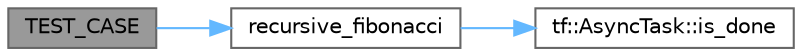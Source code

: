 digraph "TEST_CASE"
{
 // LATEX_PDF_SIZE
  bgcolor="transparent";
  edge [fontname=Helvetica,fontsize=10,labelfontname=Helvetica,labelfontsize=10];
  node [fontname=Helvetica,fontsize=10,shape=box,height=0.2,width=0.4];
  rankdir="LR";
  Node1 [id="Node000001",label="TEST_CASE",height=0.2,width=0.4,color="gray40", fillcolor="grey60", style="filled", fontcolor="black",tooltip=" "];
  Node1 -> Node2 [id="edge1_Node000001_Node000002",color="steelblue1",style="solid",tooltip=" "];
  Node2 [id="Node000002",label="recursive_fibonacci",height=0.2,width=0.4,color="grey40", fillcolor="white", style="filled",URL="$test__dependent__asyncs_8cpp.html#adc98add663a3e9b2b3206867a4a5f006",tooltip=" "];
  Node2 -> Node3 [id="edge2_Node000002_Node000003",color="steelblue1",style="solid",tooltip=" "];
  Node3 [id="Node000003",label="tf::AsyncTask::is_done",height=0.2,width=0.4,color="grey40", fillcolor="white", style="filled",URL="$classtf_1_1_async_task.html#aefeefa30d7cafdfbb7dc8def542e8e51",tooltip="checks if the async task finishes"];
}
